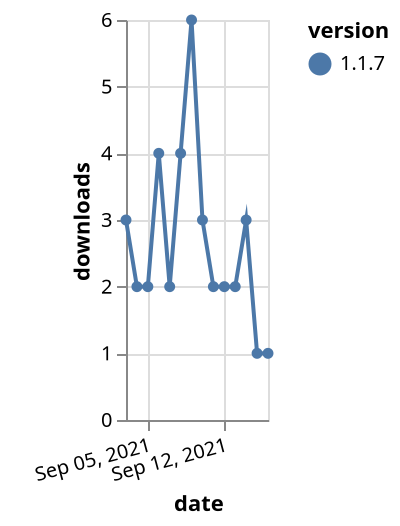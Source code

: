 {"$schema": "https://vega.github.io/schema/vega-lite/v5.json", "description": "A simple bar chart with embedded data.", "data": {"values": [{"date": "2021-09-03", "total": 3630, "delta": 3, "version": "1.1.7"}, {"date": "2021-09-04", "total": 3632, "delta": 2, "version": "1.1.7"}, {"date": "2021-09-05", "total": 3634, "delta": 2, "version": "1.1.7"}, {"date": "2021-09-06", "total": 3638, "delta": 4, "version": "1.1.7"}, {"date": "2021-09-07", "total": 3640, "delta": 2, "version": "1.1.7"}, {"date": "2021-09-08", "total": 3644, "delta": 4, "version": "1.1.7"}, {"date": "2021-09-09", "total": 3650, "delta": 6, "version": "1.1.7"}, {"date": "2021-09-10", "total": 3653, "delta": 3, "version": "1.1.7"}, {"date": "2021-09-11", "total": 3655, "delta": 2, "version": "1.1.7"}, {"date": "2021-09-12", "total": 3657, "delta": 2, "version": "1.1.7"}, {"date": "2021-09-13", "total": 3659, "delta": 2, "version": "1.1.7"}, {"date": "2021-09-14", "total": 3662, "delta": 3, "version": "1.1.7"}, {"date": "2021-09-15", "total": 3663, "delta": 1, "version": "1.1.7"}, {"date": "2021-09-16", "total": 3664, "delta": 1, "version": "1.1.7"}]}, "width": "container", "mark": {"type": "line", "point": {"filled": true}}, "encoding": {"x": {"field": "date", "type": "temporal", "timeUnit": "yearmonthdate", "title": "date", "axis": {"labelAngle": -15}}, "y": {"field": "delta", "type": "quantitative", "title": "downloads"}, "color": {"field": "version", "type": "nominal"}, "tooltip": {"field": "delta"}}}